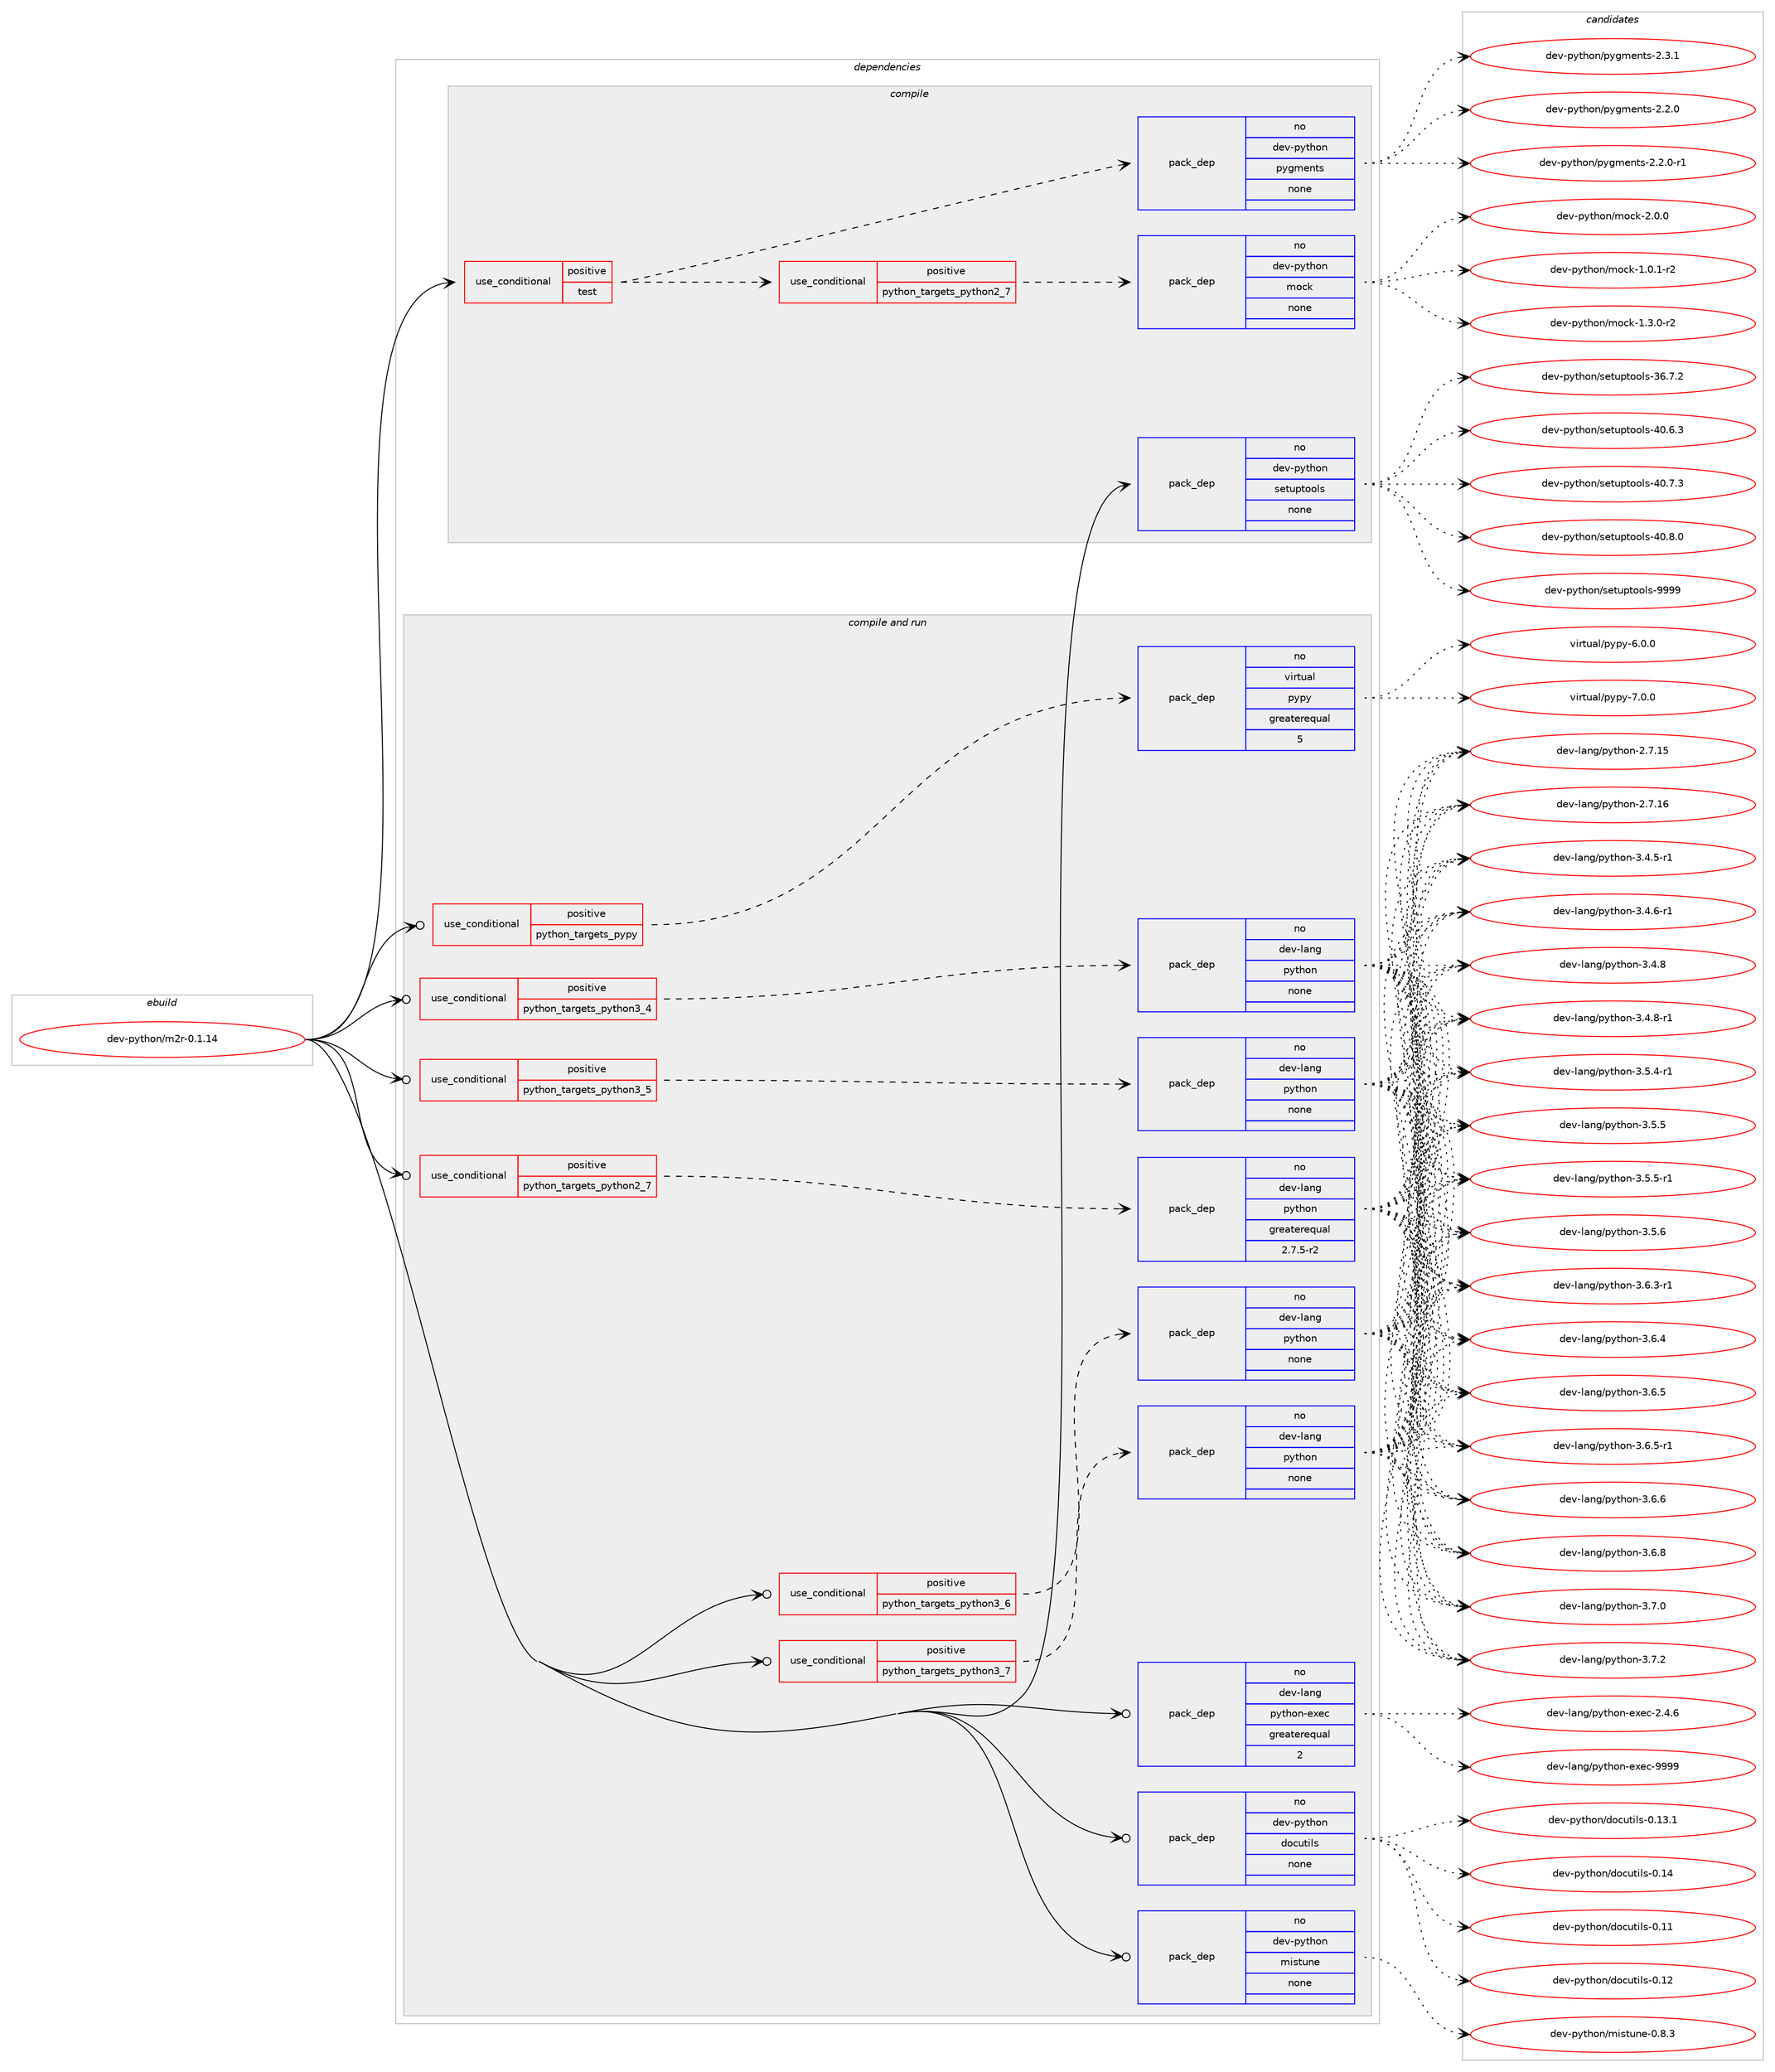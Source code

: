 digraph prolog {

# *************
# Graph options
# *************

newrank=true;
concentrate=true;
compound=true;
graph [rankdir=LR,fontname=Helvetica,fontsize=10,ranksep=1.5];#, ranksep=2.5, nodesep=0.2];
edge  [arrowhead=vee];
node  [fontname=Helvetica,fontsize=10];

# **********
# The ebuild
# **********

subgraph cluster_leftcol {
color=gray;
rank=same;
label=<<i>ebuild</i>>;
id [label="dev-python/m2r-0.1.14", color=red, width=4, href="../dev-python/m2r-0.1.14.svg"];
}

# ****************
# The dependencies
# ****************

subgraph cluster_midcol {
color=gray;
label=<<i>dependencies</i>>;
subgraph cluster_compile {
fillcolor="#eeeeee";
style=filled;
label=<<i>compile</i>>;
subgraph cond377156 {
dependency1417886 [label=<<TABLE BORDER="0" CELLBORDER="1" CELLSPACING="0" CELLPADDING="4"><TR><TD ROWSPAN="3" CELLPADDING="10">use_conditional</TD></TR><TR><TD>positive</TD></TR><TR><TD>test</TD></TR></TABLE>>, shape=none, color=red];
subgraph cond377157 {
dependency1417887 [label=<<TABLE BORDER="0" CELLBORDER="1" CELLSPACING="0" CELLPADDING="4"><TR><TD ROWSPAN="3" CELLPADDING="10">use_conditional</TD></TR><TR><TD>positive</TD></TR><TR><TD>python_targets_python2_7</TD></TR></TABLE>>, shape=none, color=red];
subgraph pack1017457 {
dependency1417888 [label=<<TABLE BORDER="0" CELLBORDER="1" CELLSPACING="0" CELLPADDING="4" WIDTH="220"><TR><TD ROWSPAN="6" CELLPADDING="30">pack_dep</TD></TR><TR><TD WIDTH="110">no</TD></TR><TR><TD>dev-python</TD></TR><TR><TD>mock</TD></TR><TR><TD>none</TD></TR><TR><TD></TD></TR></TABLE>>, shape=none, color=blue];
}
dependency1417887:e -> dependency1417888:w [weight=20,style="dashed",arrowhead="vee"];
}
dependency1417886:e -> dependency1417887:w [weight=20,style="dashed",arrowhead="vee"];
subgraph pack1017458 {
dependency1417889 [label=<<TABLE BORDER="0" CELLBORDER="1" CELLSPACING="0" CELLPADDING="4" WIDTH="220"><TR><TD ROWSPAN="6" CELLPADDING="30">pack_dep</TD></TR><TR><TD WIDTH="110">no</TD></TR><TR><TD>dev-python</TD></TR><TR><TD>pygments</TD></TR><TR><TD>none</TD></TR><TR><TD></TD></TR></TABLE>>, shape=none, color=blue];
}
dependency1417886:e -> dependency1417889:w [weight=20,style="dashed",arrowhead="vee"];
}
id:e -> dependency1417886:w [weight=20,style="solid",arrowhead="vee"];
subgraph pack1017459 {
dependency1417890 [label=<<TABLE BORDER="0" CELLBORDER="1" CELLSPACING="0" CELLPADDING="4" WIDTH="220"><TR><TD ROWSPAN="6" CELLPADDING="30">pack_dep</TD></TR><TR><TD WIDTH="110">no</TD></TR><TR><TD>dev-python</TD></TR><TR><TD>setuptools</TD></TR><TR><TD>none</TD></TR><TR><TD></TD></TR></TABLE>>, shape=none, color=blue];
}
id:e -> dependency1417890:w [weight=20,style="solid",arrowhead="vee"];
}
subgraph cluster_compileandrun {
fillcolor="#eeeeee";
style=filled;
label=<<i>compile and run</i>>;
subgraph cond377158 {
dependency1417891 [label=<<TABLE BORDER="0" CELLBORDER="1" CELLSPACING="0" CELLPADDING="4"><TR><TD ROWSPAN="3" CELLPADDING="10">use_conditional</TD></TR><TR><TD>positive</TD></TR><TR><TD>python_targets_pypy</TD></TR></TABLE>>, shape=none, color=red];
subgraph pack1017460 {
dependency1417892 [label=<<TABLE BORDER="0" CELLBORDER="1" CELLSPACING="0" CELLPADDING="4" WIDTH="220"><TR><TD ROWSPAN="6" CELLPADDING="30">pack_dep</TD></TR><TR><TD WIDTH="110">no</TD></TR><TR><TD>virtual</TD></TR><TR><TD>pypy</TD></TR><TR><TD>greaterequal</TD></TR><TR><TD>5</TD></TR></TABLE>>, shape=none, color=blue];
}
dependency1417891:e -> dependency1417892:w [weight=20,style="dashed",arrowhead="vee"];
}
id:e -> dependency1417891:w [weight=20,style="solid",arrowhead="odotvee"];
subgraph cond377159 {
dependency1417893 [label=<<TABLE BORDER="0" CELLBORDER="1" CELLSPACING="0" CELLPADDING="4"><TR><TD ROWSPAN="3" CELLPADDING="10">use_conditional</TD></TR><TR><TD>positive</TD></TR><TR><TD>python_targets_python2_7</TD></TR></TABLE>>, shape=none, color=red];
subgraph pack1017461 {
dependency1417894 [label=<<TABLE BORDER="0" CELLBORDER="1" CELLSPACING="0" CELLPADDING="4" WIDTH="220"><TR><TD ROWSPAN="6" CELLPADDING="30">pack_dep</TD></TR><TR><TD WIDTH="110">no</TD></TR><TR><TD>dev-lang</TD></TR><TR><TD>python</TD></TR><TR><TD>greaterequal</TD></TR><TR><TD>2.7.5-r2</TD></TR></TABLE>>, shape=none, color=blue];
}
dependency1417893:e -> dependency1417894:w [weight=20,style="dashed",arrowhead="vee"];
}
id:e -> dependency1417893:w [weight=20,style="solid",arrowhead="odotvee"];
subgraph cond377160 {
dependency1417895 [label=<<TABLE BORDER="0" CELLBORDER="1" CELLSPACING="0" CELLPADDING="4"><TR><TD ROWSPAN="3" CELLPADDING="10">use_conditional</TD></TR><TR><TD>positive</TD></TR><TR><TD>python_targets_python3_4</TD></TR></TABLE>>, shape=none, color=red];
subgraph pack1017462 {
dependency1417896 [label=<<TABLE BORDER="0" CELLBORDER="1" CELLSPACING="0" CELLPADDING="4" WIDTH="220"><TR><TD ROWSPAN="6" CELLPADDING="30">pack_dep</TD></TR><TR><TD WIDTH="110">no</TD></TR><TR><TD>dev-lang</TD></TR><TR><TD>python</TD></TR><TR><TD>none</TD></TR><TR><TD></TD></TR></TABLE>>, shape=none, color=blue];
}
dependency1417895:e -> dependency1417896:w [weight=20,style="dashed",arrowhead="vee"];
}
id:e -> dependency1417895:w [weight=20,style="solid",arrowhead="odotvee"];
subgraph cond377161 {
dependency1417897 [label=<<TABLE BORDER="0" CELLBORDER="1" CELLSPACING="0" CELLPADDING="4"><TR><TD ROWSPAN="3" CELLPADDING="10">use_conditional</TD></TR><TR><TD>positive</TD></TR><TR><TD>python_targets_python3_5</TD></TR></TABLE>>, shape=none, color=red];
subgraph pack1017463 {
dependency1417898 [label=<<TABLE BORDER="0" CELLBORDER="1" CELLSPACING="0" CELLPADDING="4" WIDTH="220"><TR><TD ROWSPAN="6" CELLPADDING="30">pack_dep</TD></TR><TR><TD WIDTH="110">no</TD></TR><TR><TD>dev-lang</TD></TR><TR><TD>python</TD></TR><TR><TD>none</TD></TR><TR><TD></TD></TR></TABLE>>, shape=none, color=blue];
}
dependency1417897:e -> dependency1417898:w [weight=20,style="dashed",arrowhead="vee"];
}
id:e -> dependency1417897:w [weight=20,style="solid",arrowhead="odotvee"];
subgraph cond377162 {
dependency1417899 [label=<<TABLE BORDER="0" CELLBORDER="1" CELLSPACING="0" CELLPADDING="4"><TR><TD ROWSPAN="3" CELLPADDING="10">use_conditional</TD></TR><TR><TD>positive</TD></TR><TR><TD>python_targets_python3_6</TD></TR></TABLE>>, shape=none, color=red];
subgraph pack1017464 {
dependency1417900 [label=<<TABLE BORDER="0" CELLBORDER="1" CELLSPACING="0" CELLPADDING="4" WIDTH="220"><TR><TD ROWSPAN="6" CELLPADDING="30">pack_dep</TD></TR><TR><TD WIDTH="110">no</TD></TR><TR><TD>dev-lang</TD></TR><TR><TD>python</TD></TR><TR><TD>none</TD></TR><TR><TD></TD></TR></TABLE>>, shape=none, color=blue];
}
dependency1417899:e -> dependency1417900:w [weight=20,style="dashed",arrowhead="vee"];
}
id:e -> dependency1417899:w [weight=20,style="solid",arrowhead="odotvee"];
subgraph cond377163 {
dependency1417901 [label=<<TABLE BORDER="0" CELLBORDER="1" CELLSPACING="0" CELLPADDING="4"><TR><TD ROWSPAN="3" CELLPADDING="10">use_conditional</TD></TR><TR><TD>positive</TD></TR><TR><TD>python_targets_python3_7</TD></TR></TABLE>>, shape=none, color=red];
subgraph pack1017465 {
dependency1417902 [label=<<TABLE BORDER="0" CELLBORDER="1" CELLSPACING="0" CELLPADDING="4" WIDTH="220"><TR><TD ROWSPAN="6" CELLPADDING="30">pack_dep</TD></TR><TR><TD WIDTH="110">no</TD></TR><TR><TD>dev-lang</TD></TR><TR><TD>python</TD></TR><TR><TD>none</TD></TR><TR><TD></TD></TR></TABLE>>, shape=none, color=blue];
}
dependency1417901:e -> dependency1417902:w [weight=20,style="dashed",arrowhead="vee"];
}
id:e -> dependency1417901:w [weight=20,style="solid",arrowhead="odotvee"];
subgraph pack1017466 {
dependency1417903 [label=<<TABLE BORDER="0" CELLBORDER="1" CELLSPACING="0" CELLPADDING="4" WIDTH="220"><TR><TD ROWSPAN="6" CELLPADDING="30">pack_dep</TD></TR><TR><TD WIDTH="110">no</TD></TR><TR><TD>dev-lang</TD></TR><TR><TD>python-exec</TD></TR><TR><TD>greaterequal</TD></TR><TR><TD>2</TD></TR></TABLE>>, shape=none, color=blue];
}
id:e -> dependency1417903:w [weight=20,style="solid",arrowhead="odotvee"];
subgraph pack1017467 {
dependency1417904 [label=<<TABLE BORDER="0" CELLBORDER="1" CELLSPACING="0" CELLPADDING="4" WIDTH="220"><TR><TD ROWSPAN="6" CELLPADDING="30">pack_dep</TD></TR><TR><TD WIDTH="110">no</TD></TR><TR><TD>dev-python</TD></TR><TR><TD>docutils</TD></TR><TR><TD>none</TD></TR><TR><TD></TD></TR></TABLE>>, shape=none, color=blue];
}
id:e -> dependency1417904:w [weight=20,style="solid",arrowhead="odotvee"];
subgraph pack1017468 {
dependency1417905 [label=<<TABLE BORDER="0" CELLBORDER="1" CELLSPACING="0" CELLPADDING="4" WIDTH="220"><TR><TD ROWSPAN="6" CELLPADDING="30">pack_dep</TD></TR><TR><TD WIDTH="110">no</TD></TR><TR><TD>dev-python</TD></TR><TR><TD>mistune</TD></TR><TR><TD>none</TD></TR><TR><TD></TD></TR></TABLE>>, shape=none, color=blue];
}
id:e -> dependency1417905:w [weight=20,style="solid",arrowhead="odotvee"];
}
subgraph cluster_run {
fillcolor="#eeeeee";
style=filled;
label=<<i>run</i>>;
}
}

# **************
# The candidates
# **************

subgraph cluster_choices {
rank=same;
color=gray;
label=<<i>candidates</i>>;

subgraph choice1017457 {
color=black;
nodesep=1;
choice1001011184511212111610411111047109111991074549464846494511450 [label="dev-python/mock-1.0.1-r2", color=red, width=4,href="../dev-python/mock-1.0.1-r2.svg"];
choice1001011184511212111610411111047109111991074549465146484511450 [label="dev-python/mock-1.3.0-r2", color=red, width=4,href="../dev-python/mock-1.3.0-r2.svg"];
choice100101118451121211161041111104710911199107455046484648 [label="dev-python/mock-2.0.0", color=red, width=4,href="../dev-python/mock-2.0.0.svg"];
dependency1417888:e -> choice1001011184511212111610411111047109111991074549464846494511450:w [style=dotted,weight="100"];
dependency1417888:e -> choice1001011184511212111610411111047109111991074549465146484511450:w [style=dotted,weight="100"];
dependency1417888:e -> choice100101118451121211161041111104710911199107455046484648:w [style=dotted,weight="100"];
}
subgraph choice1017458 {
color=black;
nodesep=1;
choice1001011184511212111610411111047112121103109101110116115455046504648 [label="dev-python/pygments-2.2.0", color=red, width=4,href="../dev-python/pygments-2.2.0.svg"];
choice10010111845112121116104111110471121211031091011101161154550465046484511449 [label="dev-python/pygments-2.2.0-r1", color=red, width=4,href="../dev-python/pygments-2.2.0-r1.svg"];
choice1001011184511212111610411111047112121103109101110116115455046514649 [label="dev-python/pygments-2.3.1", color=red, width=4,href="../dev-python/pygments-2.3.1.svg"];
dependency1417889:e -> choice1001011184511212111610411111047112121103109101110116115455046504648:w [style=dotted,weight="100"];
dependency1417889:e -> choice10010111845112121116104111110471121211031091011101161154550465046484511449:w [style=dotted,weight="100"];
dependency1417889:e -> choice1001011184511212111610411111047112121103109101110116115455046514649:w [style=dotted,weight="100"];
}
subgraph choice1017459 {
color=black;
nodesep=1;
choice100101118451121211161041111104711510111611711211611111110811545515446554650 [label="dev-python/setuptools-36.7.2", color=red, width=4,href="../dev-python/setuptools-36.7.2.svg"];
choice100101118451121211161041111104711510111611711211611111110811545524846544651 [label="dev-python/setuptools-40.6.3", color=red, width=4,href="../dev-python/setuptools-40.6.3.svg"];
choice100101118451121211161041111104711510111611711211611111110811545524846554651 [label="dev-python/setuptools-40.7.3", color=red, width=4,href="../dev-python/setuptools-40.7.3.svg"];
choice100101118451121211161041111104711510111611711211611111110811545524846564648 [label="dev-python/setuptools-40.8.0", color=red, width=4,href="../dev-python/setuptools-40.8.0.svg"];
choice10010111845112121116104111110471151011161171121161111111081154557575757 [label="dev-python/setuptools-9999", color=red, width=4,href="../dev-python/setuptools-9999.svg"];
dependency1417890:e -> choice100101118451121211161041111104711510111611711211611111110811545515446554650:w [style=dotted,weight="100"];
dependency1417890:e -> choice100101118451121211161041111104711510111611711211611111110811545524846544651:w [style=dotted,weight="100"];
dependency1417890:e -> choice100101118451121211161041111104711510111611711211611111110811545524846554651:w [style=dotted,weight="100"];
dependency1417890:e -> choice100101118451121211161041111104711510111611711211611111110811545524846564648:w [style=dotted,weight="100"];
dependency1417890:e -> choice10010111845112121116104111110471151011161171121161111111081154557575757:w [style=dotted,weight="100"];
}
subgraph choice1017460 {
color=black;
nodesep=1;
choice1181051141161179710847112121112121455446484648 [label="virtual/pypy-6.0.0", color=red, width=4,href="../virtual/pypy-6.0.0.svg"];
choice1181051141161179710847112121112121455546484648 [label="virtual/pypy-7.0.0", color=red, width=4,href="../virtual/pypy-7.0.0.svg"];
dependency1417892:e -> choice1181051141161179710847112121112121455446484648:w [style=dotted,weight="100"];
dependency1417892:e -> choice1181051141161179710847112121112121455546484648:w [style=dotted,weight="100"];
}
subgraph choice1017461 {
color=black;
nodesep=1;
choice10010111845108971101034711212111610411111045504655464953 [label="dev-lang/python-2.7.15", color=red, width=4,href="../dev-lang/python-2.7.15.svg"];
choice10010111845108971101034711212111610411111045504655464954 [label="dev-lang/python-2.7.16", color=red, width=4,href="../dev-lang/python-2.7.16.svg"];
choice1001011184510897110103471121211161041111104551465246534511449 [label="dev-lang/python-3.4.5-r1", color=red, width=4,href="../dev-lang/python-3.4.5-r1.svg"];
choice1001011184510897110103471121211161041111104551465246544511449 [label="dev-lang/python-3.4.6-r1", color=red, width=4,href="../dev-lang/python-3.4.6-r1.svg"];
choice100101118451089711010347112121116104111110455146524656 [label="dev-lang/python-3.4.8", color=red, width=4,href="../dev-lang/python-3.4.8.svg"];
choice1001011184510897110103471121211161041111104551465246564511449 [label="dev-lang/python-3.4.8-r1", color=red, width=4,href="../dev-lang/python-3.4.8-r1.svg"];
choice1001011184510897110103471121211161041111104551465346524511449 [label="dev-lang/python-3.5.4-r1", color=red, width=4,href="../dev-lang/python-3.5.4-r1.svg"];
choice100101118451089711010347112121116104111110455146534653 [label="dev-lang/python-3.5.5", color=red, width=4,href="../dev-lang/python-3.5.5.svg"];
choice1001011184510897110103471121211161041111104551465346534511449 [label="dev-lang/python-3.5.5-r1", color=red, width=4,href="../dev-lang/python-3.5.5-r1.svg"];
choice100101118451089711010347112121116104111110455146534654 [label="dev-lang/python-3.5.6", color=red, width=4,href="../dev-lang/python-3.5.6.svg"];
choice1001011184510897110103471121211161041111104551465446514511449 [label="dev-lang/python-3.6.3-r1", color=red, width=4,href="../dev-lang/python-3.6.3-r1.svg"];
choice100101118451089711010347112121116104111110455146544652 [label="dev-lang/python-3.6.4", color=red, width=4,href="../dev-lang/python-3.6.4.svg"];
choice100101118451089711010347112121116104111110455146544653 [label="dev-lang/python-3.6.5", color=red, width=4,href="../dev-lang/python-3.6.5.svg"];
choice1001011184510897110103471121211161041111104551465446534511449 [label="dev-lang/python-3.6.5-r1", color=red, width=4,href="../dev-lang/python-3.6.5-r1.svg"];
choice100101118451089711010347112121116104111110455146544654 [label="dev-lang/python-3.6.6", color=red, width=4,href="../dev-lang/python-3.6.6.svg"];
choice100101118451089711010347112121116104111110455146544656 [label="dev-lang/python-3.6.8", color=red, width=4,href="../dev-lang/python-3.6.8.svg"];
choice100101118451089711010347112121116104111110455146554648 [label="dev-lang/python-3.7.0", color=red, width=4,href="../dev-lang/python-3.7.0.svg"];
choice100101118451089711010347112121116104111110455146554650 [label="dev-lang/python-3.7.2", color=red, width=4,href="../dev-lang/python-3.7.2.svg"];
dependency1417894:e -> choice10010111845108971101034711212111610411111045504655464953:w [style=dotted,weight="100"];
dependency1417894:e -> choice10010111845108971101034711212111610411111045504655464954:w [style=dotted,weight="100"];
dependency1417894:e -> choice1001011184510897110103471121211161041111104551465246534511449:w [style=dotted,weight="100"];
dependency1417894:e -> choice1001011184510897110103471121211161041111104551465246544511449:w [style=dotted,weight="100"];
dependency1417894:e -> choice100101118451089711010347112121116104111110455146524656:w [style=dotted,weight="100"];
dependency1417894:e -> choice1001011184510897110103471121211161041111104551465246564511449:w [style=dotted,weight="100"];
dependency1417894:e -> choice1001011184510897110103471121211161041111104551465346524511449:w [style=dotted,weight="100"];
dependency1417894:e -> choice100101118451089711010347112121116104111110455146534653:w [style=dotted,weight="100"];
dependency1417894:e -> choice1001011184510897110103471121211161041111104551465346534511449:w [style=dotted,weight="100"];
dependency1417894:e -> choice100101118451089711010347112121116104111110455146534654:w [style=dotted,weight="100"];
dependency1417894:e -> choice1001011184510897110103471121211161041111104551465446514511449:w [style=dotted,weight="100"];
dependency1417894:e -> choice100101118451089711010347112121116104111110455146544652:w [style=dotted,weight="100"];
dependency1417894:e -> choice100101118451089711010347112121116104111110455146544653:w [style=dotted,weight="100"];
dependency1417894:e -> choice1001011184510897110103471121211161041111104551465446534511449:w [style=dotted,weight="100"];
dependency1417894:e -> choice100101118451089711010347112121116104111110455146544654:w [style=dotted,weight="100"];
dependency1417894:e -> choice100101118451089711010347112121116104111110455146544656:w [style=dotted,weight="100"];
dependency1417894:e -> choice100101118451089711010347112121116104111110455146554648:w [style=dotted,weight="100"];
dependency1417894:e -> choice100101118451089711010347112121116104111110455146554650:w [style=dotted,weight="100"];
}
subgraph choice1017462 {
color=black;
nodesep=1;
choice10010111845108971101034711212111610411111045504655464953 [label="dev-lang/python-2.7.15", color=red, width=4,href="../dev-lang/python-2.7.15.svg"];
choice10010111845108971101034711212111610411111045504655464954 [label="dev-lang/python-2.7.16", color=red, width=4,href="../dev-lang/python-2.7.16.svg"];
choice1001011184510897110103471121211161041111104551465246534511449 [label="dev-lang/python-3.4.5-r1", color=red, width=4,href="../dev-lang/python-3.4.5-r1.svg"];
choice1001011184510897110103471121211161041111104551465246544511449 [label="dev-lang/python-3.4.6-r1", color=red, width=4,href="../dev-lang/python-3.4.6-r1.svg"];
choice100101118451089711010347112121116104111110455146524656 [label="dev-lang/python-3.4.8", color=red, width=4,href="../dev-lang/python-3.4.8.svg"];
choice1001011184510897110103471121211161041111104551465246564511449 [label="dev-lang/python-3.4.8-r1", color=red, width=4,href="../dev-lang/python-3.4.8-r1.svg"];
choice1001011184510897110103471121211161041111104551465346524511449 [label="dev-lang/python-3.5.4-r1", color=red, width=4,href="../dev-lang/python-3.5.4-r1.svg"];
choice100101118451089711010347112121116104111110455146534653 [label="dev-lang/python-3.5.5", color=red, width=4,href="../dev-lang/python-3.5.5.svg"];
choice1001011184510897110103471121211161041111104551465346534511449 [label="dev-lang/python-3.5.5-r1", color=red, width=4,href="../dev-lang/python-3.5.5-r1.svg"];
choice100101118451089711010347112121116104111110455146534654 [label="dev-lang/python-3.5.6", color=red, width=4,href="../dev-lang/python-3.5.6.svg"];
choice1001011184510897110103471121211161041111104551465446514511449 [label="dev-lang/python-3.6.3-r1", color=red, width=4,href="../dev-lang/python-3.6.3-r1.svg"];
choice100101118451089711010347112121116104111110455146544652 [label="dev-lang/python-3.6.4", color=red, width=4,href="../dev-lang/python-3.6.4.svg"];
choice100101118451089711010347112121116104111110455146544653 [label="dev-lang/python-3.6.5", color=red, width=4,href="../dev-lang/python-3.6.5.svg"];
choice1001011184510897110103471121211161041111104551465446534511449 [label="dev-lang/python-3.6.5-r1", color=red, width=4,href="../dev-lang/python-3.6.5-r1.svg"];
choice100101118451089711010347112121116104111110455146544654 [label="dev-lang/python-3.6.6", color=red, width=4,href="../dev-lang/python-3.6.6.svg"];
choice100101118451089711010347112121116104111110455146544656 [label="dev-lang/python-3.6.8", color=red, width=4,href="../dev-lang/python-3.6.8.svg"];
choice100101118451089711010347112121116104111110455146554648 [label="dev-lang/python-3.7.0", color=red, width=4,href="../dev-lang/python-3.7.0.svg"];
choice100101118451089711010347112121116104111110455146554650 [label="dev-lang/python-3.7.2", color=red, width=4,href="../dev-lang/python-3.7.2.svg"];
dependency1417896:e -> choice10010111845108971101034711212111610411111045504655464953:w [style=dotted,weight="100"];
dependency1417896:e -> choice10010111845108971101034711212111610411111045504655464954:w [style=dotted,weight="100"];
dependency1417896:e -> choice1001011184510897110103471121211161041111104551465246534511449:w [style=dotted,weight="100"];
dependency1417896:e -> choice1001011184510897110103471121211161041111104551465246544511449:w [style=dotted,weight="100"];
dependency1417896:e -> choice100101118451089711010347112121116104111110455146524656:w [style=dotted,weight="100"];
dependency1417896:e -> choice1001011184510897110103471121211161041111104551465246564511449:w [style=dotted,weight="100"];
dependency1417896:e -> choice1001011184510897110103471121211161041111104551465346524511449:w [style=dotted,weight="100"];
dependency1417896:e -> choice100101118451089711010347112121116104111110455146534653:w [style=dotted,weight="100"];
dependency1417896:e -> choice1001011184510897110103471121211161041111104551465346534511449:w [style=dotted,weight="100"];
dependency1417896:e -> choice100101118451089711010347112121116104111110455146534654:w [style=dotted,weight="100"];
dependency1417896:e -> choice1001011184510897110103471121211161041111104551465446514511449:w [style=dotted,weight="100"];
dependency1417896:e -> choice100101118451089711010347112121116104111110455146544652:w [style=dotted,weight="100"];
dependency1417896:e -> choice100101118451089711010347112121116104111110455146544653:w [style=dotted,weight="100"];
dependency1417896:e -> choice1001011184510897110103471121211161041111104551465446534511449:w [style=dotted,weight="100"];
dependency1417896:e -> choice100101118451089711010347112121116104111110455146544654:w [style=dotted,weight="100"];
dependency1417896:e -> choice100101118451089711010347112121116104111110455146544656:w [style=dotted,weight="100"];
dependency1417896:e -> choice100101118451089711010347112121116104111110455146554648:w [style=dotted,weight="100"];
dependency1417896:e -> choice100101118451089711010347112121116104111110455146554650:w [style=dotted,weight="100"];
}
subgraph choice1017463 {
color=black;
nodesep=1;
choice10010111845108971101034711212111610411111045504655464953 [label="dev-lang/python-2.7.15", color=red, width=4,href="../dev-lang/python-2.7.15.svg"];
choice10010111845108971101034711212111610411111045504655464954 [label="dev-lang/python-2.7.16", color=red, width=4,href="../dev-lang/python-2.7.16.svg"];
choice1001011184510897110103471121211161041111104551465246534511449 [label="dev-lang/python-3.4.5-r1", color=red, width=4,href="../dev-lang/python-3.4.5-r1.svg"];
choice1001011184510897110103471121211161041111104551465246544511449 [label="dev-lang/python-3.4.6-r1", color=red, width=4,href="../dev-lang/python-3.4.6-r1.svg"];
choice100101118451089711010347112121116104111110455146524656 [label="dev-lang/python-3.4.8", color=red, width=4,href="../dev-lang/python-3.4.8.svg"];
choice1001011184510897110103471121211161041111104551465246564511449 [label="dev-lang/python-3.4.8-r1", color=red, width=4,href="../dev-lang/python-3.4.8-r1.svg"];
choice1001011184510897110103471121211161041111104551465346524511449 [label="dev-lang/python-3.5.4-r1", color=red, width=4,href="../dev-lang/python-3.5.4-r1.svg"];
choice100101118451089711010347112121116104111110455146534653 [label="dev-lang/python-3.5.5", color=red, width=4,href="../dev-lang/python-3.5.5.svg"];
choice1001011184510897110103471121211161041111104551465346534511449 [label="dev-lang/python-3.5.5-r1", color=red, width=4,href="../dev-lang/python-3.5.5-r1.svg"];
choice100101118451089711010347112121116104111110455146534654 [label="dev-lang/python-3.5.6", color=red, width=4,href="../dev-lang/python-3.5.6.svg"];
choice1001011184510897110103471121211161041111104551465446514511449 [label="dev-lang/python-3.6.3-r1", color=red, width=4,href="../dev-lang/python-3.6.3-r1.svg"];
choice100101118451089711010347112121116104111110455146544652 [label="dev-lang/python-3.6.4", color=red, width=4,href="../dev-lang/python-3.6.4.svg"];
choice100101118451089711010347112121116104111110455146544653 [label="dev-lang/python-3.6.5", color=red, width=4,href="../dev-lang/python-3.6.5.svg"];
choice1001011184510897110103471121211161041111104551465446534511449 [label="dev-lang/python-3.6.5-r1", color=red, width=4,href="../dev-lang/python-3.6.5-r1.svg"];
choice100101118451089711010347112121116104111110455146544654 [label="dev-lang/python-3.6.6", color=red, width=4,href="../dev-lang/python-3.6.6.svg"];
choice100101118451089711010347112121116104111110455146544656 [label="dev-lang/python-3.6.8", color=red, width=4,href="../dev-lang/python-3.6.8.svg"];
choice100101118451089711010347112121116104111110455146554648 [label="dev-lang/python-3.7.0", color=red, width=4,href="../dev-lang/python-3.7.0.svg"];
choice100101118451089711010347112121116104111110455146554650 [label="dev-lang/python-3.7.2", color=red, width=4,href="../dev-lang/python-3.7.2.svg"];
dependency1417898:e -> choice10010111845108971101034711212111610411111045504655464953:w [style=dotted,weight="100"];
dependency1417898:e -> choice10010111845108971101034711212111610411111045504655464954:w [style=dotted,weight="100"];
dependency1417898:e -> choice1001011184510897110103471121211161041111104551465246534511449:w [style=dotted,weight="100"];
dependency1417898:e -> choice1001011184510897110103471121211161041111104551465246544511449:w [style=dotted,weight="100"];
dependency1417898:e -> choice100101118451089711010347112121116104111110455146524656:w [style=dotted,weight="100"];
dependency1417898:e -> choice1001011184510897110103471121211161041111104551465246564511449:w [style=dotted,weight="100"];
dependency1417898:e -> choice1001011184510897110103471121211161041111104551465346524511449:w [style=dotted,weight="100"];
dependency1417898:e -> choice100101118451089711010347112121116104111110455146534653:w [style=dotted,weight="100"];
dependency1417898:e -> choice1001011184510897110103471121211161041111104551465346534511449:w [style=dotted,weight="100"];
dependency1417898:e -> choice100101118451089711010347112121116104111110455146534654:w [style=dotted,weight="100"];
dependency1417898:e -> choice1001011184510897110103471121211161041111104551465446514511449:w [style=dotted,weight="100"];
dependency1417898:e -> choice100101118451089711010347112121116104111110455146544652:w [style=dotted,weight="100"];
dependency1417898:e -> choice100101118451089711010347112121116104111110455146544653:w [style=dotted,weight="100"];
dependency1417898:e -> choice1001011184510897110103471121211161041111104551465446534511449:w [style=dotted,weight="100"];
dependency1417898:e -> choice100101118451089711010347112121116104111110455146544654:w [style=dotted,weight="100"];
dependency1417898:e -> choice100101118451089711010347112121116104111110455146544656:w [style=dotted,weight="100"];
dependency1417898:e -> choice100101118451089711010347112121116104111110455146554648:w [style=dotted,weight="100"];
dependency1417898:e -> choice100101118451089711010347112121116104111110455146554650:w [style=dotted,weight="100"];
}
subgraph choice1017464 {
color=black;
nodesep=1;
choice10010111845108971101034711212111610411111045504655464953 [label="dev-lang/python-2.7.15", color=red, width=4,href="../dev-lang/python-2.7.15.svg"];
choice10010111845108971101034711212111610411111045504655464954 [label="dev-lang/python-2.7.16", color=red, width=4,href="../dev-lang/python-2.7.16.svg"];
choice1001011184510897110103471121211161041111104551465246534511449 [label="dev-lang/python-3.4.5-r1", color=red, width=4,href="../dev-lang/python-3.4.5-r1.svg"];
choice1001011184510897110103471121211161041111104551465246544511449 [label="dev-lang/python-3.4.6-r1", color=red, width=4,href="../dev-lang/python-3.4.6-r1.svg"];
choice100101118451089711010347112121116104111110455146524656 [label="dev-lang/python-3.4.8", color=red, width=4,href="../dev-lang/python-3.4.8.svg"];
choice1001011184510897110103471121211161041111104551465246564511449 [label="dev-lang/python-3.4.8-r1", color=red, width=4,href="../dev-lang/python-3.4.8-r1.svg"];
choice1001011184510897110103471121211161041111104551465346524511449 [label="dev-lang/python-3.5.4-r1", color=red, width=4,href="../dev-lang/python-3.5.4-r1.svg"];
choice100101118451089711010347112121116104111110455146534653 [label="dev-lang/python-3.5.5", color=red, width=4,href="../dev-lang/python-3.5.5.svg"];
choice1001011184510897110103471121211161041111104551465346534511449 [label="dev-lang/python-3.5.5-r1", color=red, width=4,href="../dev-lang/python-3.5.5-r1.svg"];
choice100101118451089711010347112121116104111110455146534654 [label="dev-lang/python-3.5.6", color=red, width=4,href="../dev-lang/python-3.5.6.svg"];
choice1001011184510897110103471121211161041111104551465446514511449 [label="dev-lang/python-3.6.3-r1", color=red, width=4,href="../dev-lang/python-3.6.3-r1.svg"];
choice100101118451089711010347112121116104111110455146544652 [label="dev-lang/python-3.6.4", color=red, width=4,href="../dev-lang/python-3.6.4.svg"];
choice100101118451089711010347112121116104111110455146544653 [label="dev-lang/python-3.6.5", color=red, width=4,href="../dev-lang/python-3.6.5.svg"];
choice1001011184510897110103471121211161041111104551465446534511449 [label="dev-lang/python-3.6.5-r1", color=red, width=4,href="../dev-lang/python-3.6.5-r1.svg"];
choice100101118451089711010347112121116104111110455146544654 [label="dev-lang/python-3.6.6", color=red, width=4,href="../dev-lang/python-3.6.6.svg"];
choice100101118451089711010347112121116104111110455146544656 [label="dev-lang/python-3.6.8", color=red, width=4,href="../dev-lang/python-3.6.8.svg"];
choice100101118451089711010347112121116104111110455146554648 [label="dev-lang/python-3.7.0", color=red, width=4,href="../dev-lang/python-3.7.0.svg"];
choice100101118451089711010347112121116104111110455146554650 [label="dev-lang/python-3.7.2", color=red, width=4,href="../dev-lang/python-3.7.2.svg"];
dependency1417900:e -> choice10010111845108971101034711212111610411111045504655464953:w [style=dotted,weight="100"];
dependency1417900:e -> choice10010111845108971101034711212111610411111045504655464954:w [style=dotted,weight="100"];
dependency1417900:e -> choice1001011184510897110103471121211161041111104551465246534511449:w [style=dotted,weight="100"];
dependency1417900:e -> choice1001011184510897110103471121211161041111104551465246544511449:w [style=dotted,weight="100"];
dependency1417900:e -> choice100101118451089711010347112121116104111110455146524656:w [style=dotted,weight="100"];
dependency1417900:e -> choice1001011184510897110103471121211161041111104551465246564511449:w [style=dotted,weight="100"];
dependency1417900:e -> choice1001011184510897110103471121211161041111104551465346524511449:w [style=dotted,weight="100"];
dependency1417900:e -> choice100101118451089711010347112121116104111110455146534653:w [style=dotted,weight="100"];
dependency1417900:e -> choice1001011184510897110103471121211161041111104551465346534511449:w [style=dotted,weight="100"];
dependency1417900:e -> choice100101118451089711010347112121116104111110455146534654:w [style=dotted,weight="100"];
dependency1417900:e -> choice1001011184510897110103471121211161041111104551465446514511449:w [style=dotted,weight="100"];
dependency1417900:e -> choice100101118451089711010347112121116104111110455146544652:w [style=dotted,weight="100"];
dependency1417900:e -> choice100101118451089711010347112121116104111110455146544653:w [style=dotted,weight="100"];
dependency1417900:e -> choice1001011184510897110103471121211161041111104551465446534511449:w [style=dotted,weight="100"];
dependency1417900:e -> choice100101118451089711010347112121116104111110455146544654:w [style=dotted,weight="100"];
dependency1417900:e -> choice100101118451089711010347112121116104111110455146544656:w [style=dotted,weight="100"];
dependency1417900:e -> choice100101118451089711010347112121116104111110455146554648:w [style=dotted,weight="100"];
dependency1417900:e -> choice100101118451089711010347112121116104111110455146554650:w [style=dotted,weight="100"];
}
subgraph choice1017465 {
color=black;
nodesep=1;
choice10010111845108971101034711212111610411111045504655464953 [label="dev-lang/python-2.7.15", color=red, width=4,href="../dev-lang/python-2.7.15.svg"];
choice10010111845108971101034711212111610411111045504655464954 [label="dev-lang/python-2.7.16", color=red, width=4,href="../dev-lang/python-2.7.16.svg"];
choice1001011184510897110103471121211161041111104551465246534511449 [label="dev-lang/python-3.4.5-r1", color=red, width=4,href="../dev-lang/python-3.4.5-r1.svg"];
choice1001011184510897110103471121211161041111104551465246544511449 [label="dev-lang/python-3.4.6-r1", color=red, width=4,href="../dev-lang/python-3.4.6-r1.svg"];
choice100101118451089711010347112121116104111110455146524656 [label="dev-lang/python-3.4.8", color=red, width=4,href="../dev-lang/python-3.4.8.svg"];
choice1001011184510897110103471121211161041111104551465246564511449 [label="dev-lang/python-3.4.8-r1", color=red, width=4,href="../dev-lang/python-3.4.8-r1.svg"];
choice1001011184510897110103471121211161041111104551465346524511449 [label="dev-lang/python-3.5.4-r1", color=red, width=4,href="../dev-lang/python-3.5.4-r1.svg"];
choice100101118451089711010347112121116104111110455146534653 [label="dev-lang/python-3.5.5", color=red, width=4,href="../dev-lang/python-3.5.5.svg"];
choice1001011184510897110103471121211161041111104551465346534511449 [label="dev-lang/python-3.5.5-r1", color=red, width=4,href="../dev-lang/python-3.5.5-r1.svg"];
choice100101118451089711010347112121116104111110455146534654 [label="dev-lang/python-3.5.6", color=red, width=4,href="../dev-lang/python-3.5.6.svg"];
choice1001011184510897110103471121211161041111104551465446514511449 [label="dev-lang/python-3.6.3-r1", color=red, width=4,href="../dev-lang/python-3.6.3-r1.svg"];
choice100101118451089711010347112121116104111110455146544652 [label="dev-lang/python-3.6.4", color=red, width=4,href="../dev-lang/python-3.6.4.svg"];
choice100101118451089711010347112121116104111110455146544653 [label="dev-lang/python-3.6.5", color=red, width=4,href="../dev-lang/python-3.6.5.svg"];
choice1001011184510897110103471121211161041111104551465446534511449 [label="dev-lang/python-3.6.5-r1", color=red, width=4,href="../dev-lang/python-3.6.5-r1.svg"];
choice100101118451089711010347112121116104111110455146544654 [label="dev-lang/python-3.6.6", color=red, width=4,href="../dev-lang/python-3.6.6.svg"];
choice100101118451089711010347112121116104111110455146544656 [label="dev-lang/python-3.6.8", color=red, width=4,href="../dev-lang/python-3.6.8.svg"];
choice100101118451089711010347112121116104111110455146554648 [label="dev-lang/python-3.7.0", color=red, width=4,href="../dev-lang/python-3.7.0.svg"];
choice100101118451089711010347112121116104111110455146554650 [label="dev-lang/python-3.7.2", color=red, width=4,href="../dev-lang/python-3.7.2.svg"];
dependency1417902:e -> choice10010111845108971101034711212111610411111045504655464953:w [style=dotted,weight="100"];
dependency1417902:e -> choice10010111845108971101034711212111610411111045504655464954:w [style=dotted,weight="100"];
dependency1417902:e -> choice1001011184510897110103471121211161041111104551465246534511449:w [style=dotted,weight="100"];
dependency1417902:e -> choice1001011184510897110103471121211161041111104551465246544511449:w [style=dotted,weight="100"];
dependency1417902:e -> choice100101118451089711010347112121116104111110455146524656:w [style=dotted,weight="100"];
dependency1417902:e -> choice1001011184510897110103471121211161041111104551465246564511449:w [style=dotted,weight="100"];
dependency1417902:e -> choice1001011184510897110103471121211161041111104551465346524511449:w [style=dotted,weight="100"];
dependency1417902:e -> choice100101118451089711010347112121116104111110455146534653:w [style=dotted,weight="100"];
dependency1417902:e -> choice1001011184510897110103471121211161041111104551465346534511449:w [style=dotted,weight="100"];
dependency1417902:e -> choice100101118451089711010347112121116104111110455146534654:w [style=dotted,weight="100"];
dependency1417902:e -> choice1001011184510897110103471121211161041111104551465446514511449:w [style=dotted,weight="100"];
dependency1417902:e -> choice100101118451089711010347112121116104111110455146544652:w [style=dotted,weight="100"];
dependency1417902:e -> choice100101118451089711010347112121116104111110455146544653:w [style=dotted,weight="100"];
dependency1417902:e -> choice1001011184510897110103471121211161041111104551465446534511449:w [style=dotted,weight="100"];
dependency1417902:e -> choice100101118451089711010347112121116104111110455146544654:w [style=dotted,weight="100"];
dependency1417902:e -> choice100101118451089711010347112121116104111110455146544656:w [style=dotted,weight="100"];
dependency1417902:e -> choice100101118451089711010347112121116104111110455146554648:w [style=dotted,weight="100"];
dependency1417902:e -> choice100101118451089711010347112121116104111110455146554650:w [style=dotted,weight="100"];
}
subgraph choice1017466 {
color=black;
nodesep=1;
choice1001011184510897110103471121211161041111104510112010199455046524654 [label="dev-lang/python-exec-2.4.6", color=red, width=4,href="../dev-lang/python-exec-2.4.6.svg"];
choice10010111845108971101034711212111610411111045101120101994557575757 [label="dev-lang/python-exec-9999", color=red, width=4,href="../dev-lang/python-exec-9999.svg"];
dependency1417903:e -> choice1001011184510897110103471121211161041111104510112010199455046524654:w [style=dotted,weight="100"];
dependency1417903:e -> choice10010111845108971101034711212111610411111045101120101994557575757:w [style=dotted,weight="100"];
}
subgraph choice1017467 {
color=black;
nodesep=1;
choice1001011184511212111610411111047100111991171161051081154548464949 [label="dev-python/docutils-0.11", color=red, width=4,href="../dev-python/docutils-0.11.svg"];
choice1001011184511212111610411111047100111991171161051081154548464950 [label="dev-python/docutils-0.12", color=red, width=4,href="../dev-python/docutils-0.12.svg"];
choice10010111845112121116104111110471001119911711610510811545484649514649 [label="dev-python/docutils-0.13.1", color=red, width=4,href="../dev-python/docutils-0.13.1.svg"];
choice1001011184511212111610411111047100111991171161051081154548464952 [label="dev-python/docutils-0.14", color=red, width=4,href="../dev-python/docutils-0.14.svg"];
dependency1417904:e -> choice1001011184511212111610411111047100111991171161051081154548464949:w [style=dotted,weight="100"];
dependency1417904:e -> choice1001011184511212111610411111047100111991171161051081154548464950:w [style=dotted,weight="100"];
dependency1417904:e -> choice10010111845112121116104111110471001119911711610510811545484649514649:w [style=dotted,weight="100"];
dependency1417904:e -> choice1001011184511212111610411111047100111991171161051081154548464952:w [style=dotted,weight="100"];
}
subgraph choice1017468 {
color=black;
nodesep=1;
choice1001011184511212111610411111047109105115116117110101454846564651 [label="dev-python/mistune-0.8.3", color=red, width=4,href="../dev-python/mistune-0.8.3.svg"];
dependency1417905:e -> choice1001011184511212111610411111047109105115116117110101454846564651:w [style=dotted,weight="100"];
}
}

}
